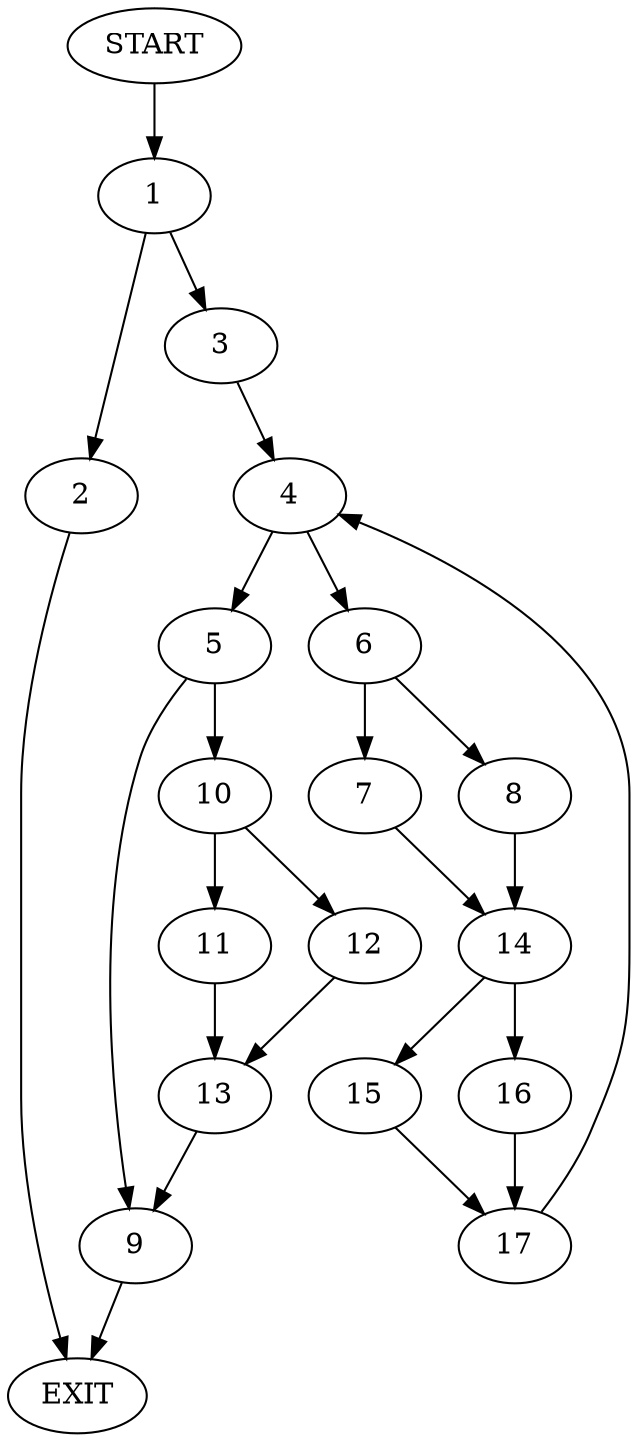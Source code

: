 digraph {
0 [label="START"]
18 [label="EXIT"]
0 -> 1
1 -> 2
1 -> 3
2 -> 18
3 -> 4
4 -> 5
4 -> 6
6 -> 7
6 -> 8
5 -> 9
5 -> 10
9 -> 18
10 -> 11
10 -> 12
11 -> 13
12 -> 13
13 -> 9
8 -> 14
7 -> 14
14 -> 15
14 -> 16
15 -> 17
16 -> 17
17 -> 4
}
